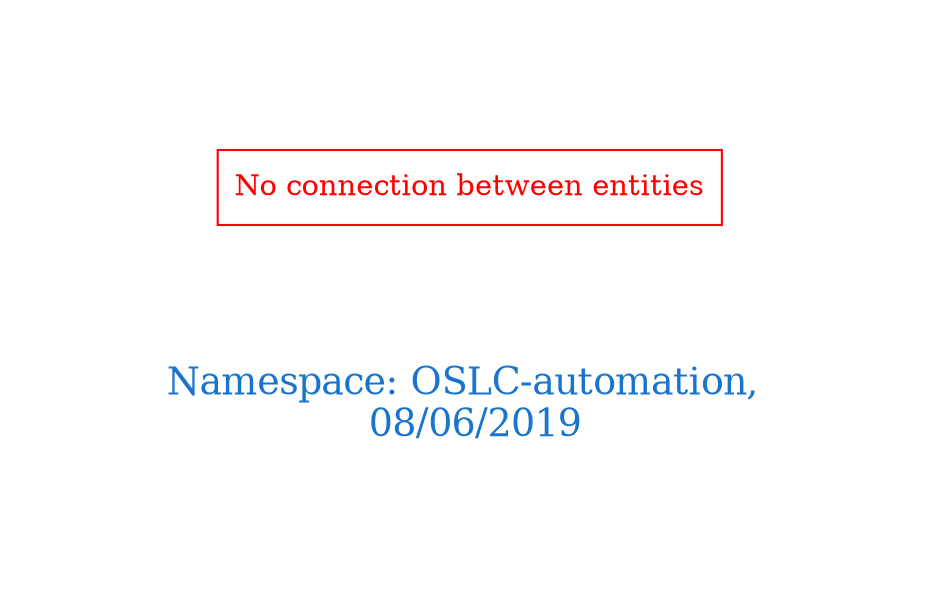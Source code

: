 digraph OGIT_ontology {
 graph [ rankdir= LR,pad=1 
fontsize = 18,
fontcolor= dodgerblue3,label = "\n\n\nNamespace: OSLC-automation, \n 08/06/2019"];
node[shape=polygon];
edge [  color="gray81"];

"No connection between entities" [fontcolor = "red",color="red", shape="polygon"]
}
